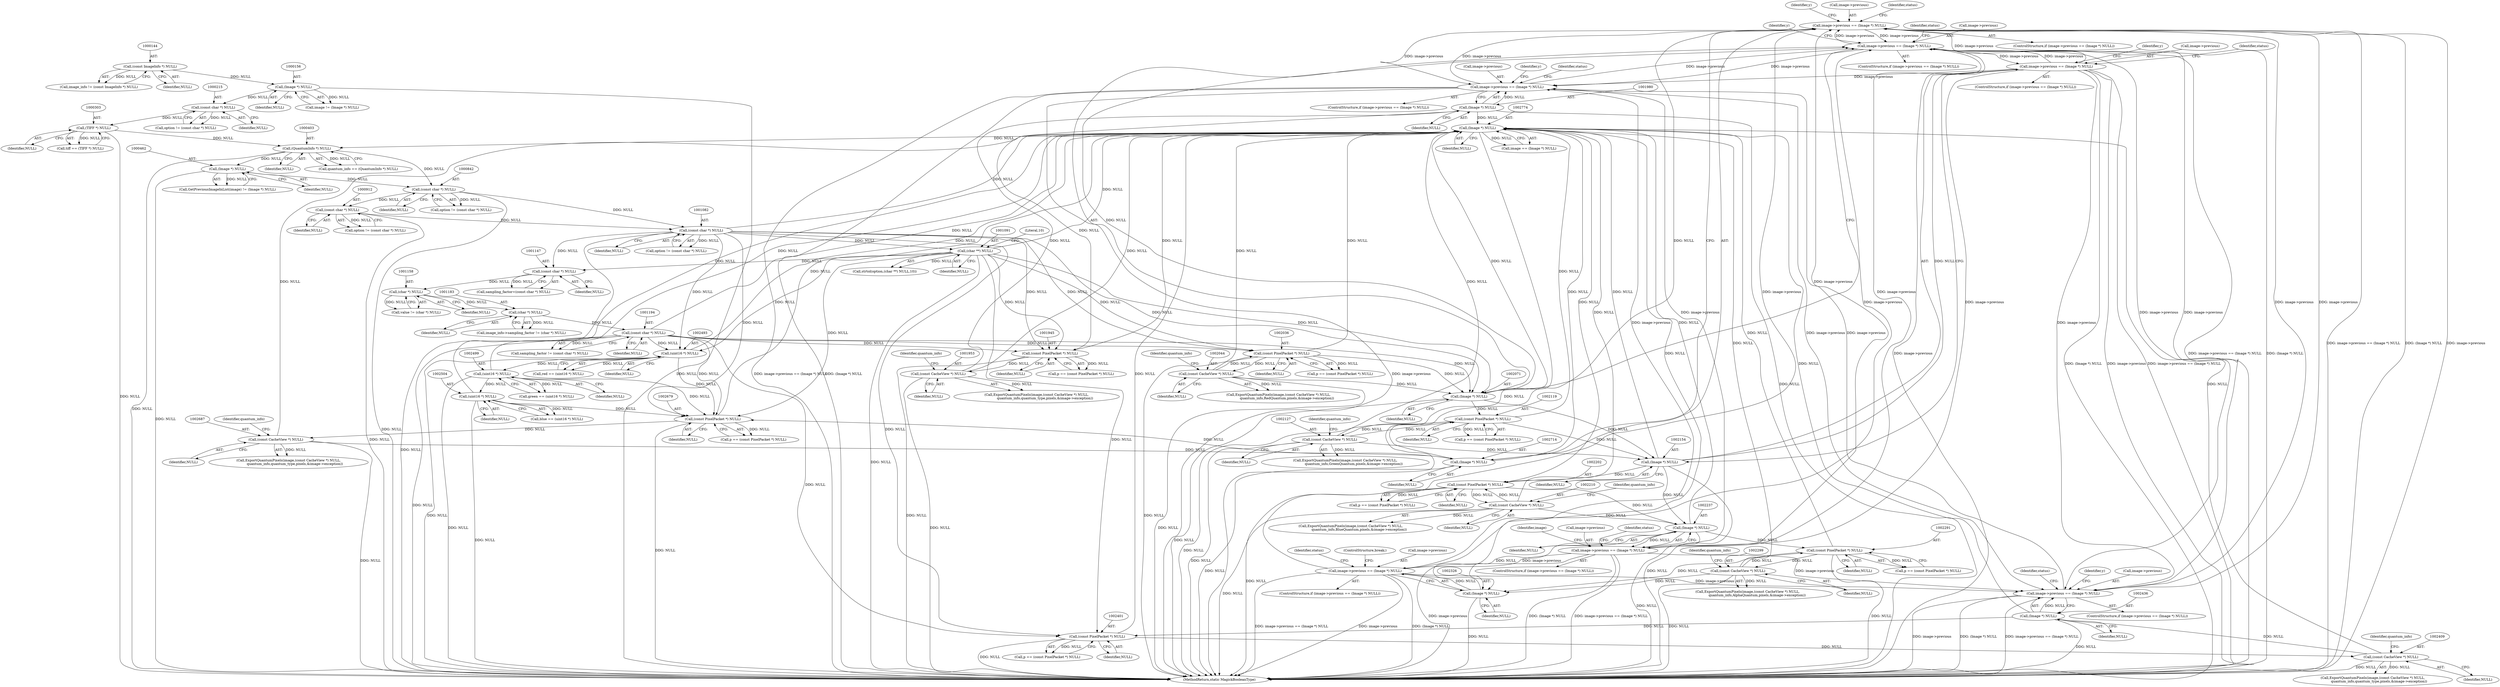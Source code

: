digraph "0_ImageMagick_f983dcdf9c178e0cbc49608a78713c5669aa1bb5@pointer" {
"1002709" [label="(Call,image->previous == (Image *) NULL)"];
"1002149" [label="(Call,image->previous == (Image *) NULL)"];
"1002066" [label="(Call,image->previous == (Image *) NULL)"];
"1001975" [label="(Call,image->previous == (Image *) NULL)"];
"1002321" [label="(Call,image->previous == (Image *) NULL)"];
"1002232" [label="(Call,image->previous == (Image *) NULL)"];
"1002236" [label="(Call,(Image *) NULL)"];
"1002209" [label="(Call,(const CacheView *) NULL)"];
"1002201" [label="(Call,(const PixelPacket *) NULL)"];
"1002153" [label="(Call,(Image *) NULL)"];
"1002070" [label="(Call,(Image *) NULL)"];
"1002043" [label="(Call,(const CacheView *) NULL)"];
"1002035" [label="(Call,(const PixelPacket *) NULL)"];
"1001090" [label="(Call,(char **) NULL)"];
"1001081" [label="(Call,(const char *) NULL)"];
"1000841" [label="(Call,(const char *) NULL)"];
"1000402" [label="(Call,(QuantumInfo *) NULL)"];
"1000302" [label="(Call,(TIFF *) NULL)"];
"1000214" [label="(Call,(const char *) NULL)"];
"1000155" [label="(Call,(Image *) NULL)"];
"1000143" [label="(Call,(const ImageInfo *) NULL)"];
"1002773" [label="(Call,(Image *) NULL)"];
"1002686" [label="(Call,(const CacheView *) NULL)"];
"1002678" [label="(Call,(const PixelPacket *) NULL)"];
"1002503" [label="(Call,(uint16 *) NULL)"];
"1002498" [label="(Call,(uint16 *) NULL)"];
"1002492" [label="(Call,(uint16 *) NULL)"];
"1001193" [label="(Call,(const char *) NULL)"];
"1001182" [label="(Call,(char *) NULL)"];
"1001157" [label="(Call,(char *) NULL)"];
"1001146" [label="(Call,(const char *) NULL)"];
"1002713" [label="(Call,(Image *) NULL)"];
"1001979" [label="(Call,(Image *) NULL)"];
"1001952" [label="(Call,(const CacheView *) NULL)"];
"1001944" [label="(Call,(const PixelPacket *) NULL)"];
"1002118" [label="(Call,(const PixelPacket *) NULL)"];
"1002126" [label="(Call,(const CacheView *) NULL)"];
"1002400" [label="(Call,(const PixelPacket *) NULL)"];
"1002435" [label="(Call,(Image *) NULL)"];
"1002408" [label="(Call,(const CacheView *) NULL)"];
"1002325" [label="(Call,(Image *) NULL)"];
"1002298" [label="(Call,(const CacheView *) NULL)"];
"1002290" [label="(Call,(const PixelPacket *) NULL)"];
"1000461" [label="(Call,(Image *) NULL)"];
"1000911" [label="(Call,(const char *) NULL)"];
"1002431" [label="(Call,image->previous == (Image *) NULL)"];
"1002709" [label="(Call,image->previous == (Image *) NULL)"];
"1001944" [label="(Call,(const PixelPacket *) NULL)"];
"1000141" [label="(Call,image_info != (const ImageInfo *) NULL)"];
"1001146" [label="(Call,(const char *) NULL)"];
"1002380" [label="(Identifier,y)"];
"1002207" [label="(Call,ExportQuantumPixels(image,(const CacheView *) NULL,\n                quantum_info,BlueQuantum,pixels,&image->exception))"];
"1001975" [label="(Call,image->previous == (Image *) NULL)"];
"1002680" [label="(Identifier,NULL)"];
"1002199" [label="(Call,p == (const PixelPacket *) NULL)"];
"1000400" [label="(Call,quantum_info == (QuantumInfo *) NULL)"];
"1002233" [label="(Call,image->previous)"];
"1000302" [label="(Call,(TIFF *) NULL)"];
"1001081" [label="(Call,(const char *) NULL)"];
"1002120" [label="(Identifier,NULL)"];
"1002773" [label="(Call,(Image *) NULL)"];
"1000300" [label="(Call,tiff == (TIFF *) NULL)"];
"1000212" [label="(Call,option != (const char *) NULL)"];
"1000157" [label="(Identifier,NULL)"];
"1002201" [label="(Call,(const PixelPacket *) NULL)"];
"1002437" [label="(Identifier,NULL)"];
"1001950" [label="(Call,ExportQuantumPixels(image,(const CacheView *) NULL,\n                quantum_info,quantum_type,pixels,&image->exception))"];
"1002684" [label="(Call,ExportQuantumPixels(image,(const CacheView *) NULL,\n            quantum_info,quantum_type,pixels,&image->exception))"];
"1000461" [label="(Call,(Image *) NULL)"];
"1000909" [label="(Call,option != (const char *) NULL)"];
"1002241" [label="(Identifier,status)"];
"1002211" [label="(Identifier,NULL)"];
"1002298" [label="(Call,(const CacheView *) NULL)"];
"1001144" [label="(Call,sampling_factor=(const char *) NULL)"];
"1002490" [label="(Call,red == (uint16 *) NULL)"];
"1002041" [label="(Call,ExportQuantumPixels(image,(const CacheView *) NULL,\n                quantum_info,RedQuantum,pixels,&image->exception))"];
"1001093" [label="(Literal,10)"];
"1002678" [label="(Call,(const PixelPacket *) NULL)"];
"1001984" [label="(Identifier,status)"];
"1002325" [label="(Call,(Image *) NULL)"];
"1002155" [label="(Identifier,NULL)"];
"1002713" [label="(Call,(Image *) NULL)"];
"1002320" [label="(ControlStructure,if (image->previous == (Image *) NULL))"];
"1002158" [label="(Identifier,status)"];
"1002771" [label="(Call,image == (Image *) NULL)"];
"1002686" [label="(Call,(const CacheView *) NULL)"];
"1001184" [label="(Identifier,NULL)"];
"1002088" [label="(Identifier,y)"];
"1000839" [label="(Call,option != (const char *) NULL)"];
"1001157" [label="(Call,(char *) NULL)"];
"1001088" [label="(Call,strtol(option,(char **) NULL,10))"];
"1002046" [label="(Identifier,quantum_info)"];
"1002075" [label="(Identifier,status)"];
"1000214" [label="(Call,(const char *) NULL)"];
"1001955" [label="(Identifier,quantum_info)"];
"1001155" [label="(Call,value != (char *) NULL)"];
"1002498" [label="(Call,(uint16 *) NULL)"];
"1001976" [label="(Call,image->previous)"];
"1002203" [label="(Identifier,NULL)"];
"1002658" [label="(Identifier,y)"];
"1002322" [label="(Call,image->previous)"];
"1001946" [label="(Identifier,NULL)"];
"1002118" [label="(Call,(const PixelPacket *) NULL)"];
"1001090" [label="(Call,(char **) NULL)"];
"1000304" [label="(Identifier,NULL)"];
"1002033" [label="(Call,p == (const PixelPacket *) NULL)"];
"1002116" [label="(Call,p == (const PixelPacket *) NULL)"];
"1002066" [label="(Call,image->previous == (Image *) NULL)"];
"1002171" [label="(Identifier,y)"];
"1000402" [label="(Call,(QuantumInfo *) NULL)"];
"1002327" [label="(Identifier,NULL)"];
"1002209" [label="(Call,(const CacheView *) NULL)"];
"1000143" [label="(Call,(const ImageInfo *) NULL)"];
"1002070" [label="(Call,(Image *) NULL)"];
"1002775" [label="(Identifier,NULL)"];
"1002410" [label="(Identifier,NULL)"];
"1002153" [label="(Call,(Image *) NULL)"];
"1002330" [label="(Identifier,status)"];
"1002710" [label="(Call,image->previous)"];
"1002065" [label="(ControlStructure,if (image->previous == (Image *) NULL))"];
"1002321" [label="(Call,image->previous == (Image *) NULL)"];
"1001178" [label="(Call,image_info->sampling_factor != (char *) NULL)"];
"1002501" [label="(Call,blue == (uint16 *) NULL)"];
"1002689" [label="(Identifier,quantum_info)"];
"1001924" [label="(Identifier,y)"];
"1000911" [label="(Call,(const char *) NULL)"];
"1002129" [label="(Identifier,quantum_info)"];
"1002045" [label="(Identifier,NULL)"];
"1002288" [label="(Call,p == (const PixelPacket *) NULL)"];
"1002432" [label="(Call,image->previous)"];
"1002676" [label="(Call,p == (const PixelPacket *) NULL)"];
"1001981" [label="(Identifier,NULL)"];
"1002150" [label="(Call,image->previous)"];
"1000841" [label="(Call,(const char *) NULL)"];
"1002496" [label="(Call,green == (uint16 *) NULL)"];
"1000458" [label="(Call,GetPreviousImageInList(image) != (Image *) NULL)"];
"1002505" [label="(Identifier,NULL)"];
"1002255" [label="(Identifier,image)"];
"1002035" [label="(Call,(const PixelPacket *) NULL)"];
"1002688" [label="(Identifier,NULL)"];
"1000153" [label="(Call,image != (Image *) NULL)"];
"1002715" [label="(Identifier,NULL)"];
"1002492" [label="(Call,(uint16 *) NULL)"];
"1002238" [label="(Identifier,NULL)"];
"1002800" [label="(MethodReturn,static MagickBooleanType)"];
"1001083" [label="(Identifier,NULL)"];
"1002406" [label="(Call,ExportQuantumPixels(image,(const CacheView *) NULL,\n            quantum_info,quantum_type,pixels,&image->exception))"];
"1002232" [label="(Call,image->previous == (Image *) NULL)"];
"1002126" [label="(Call,(const CacheView *) NULL)"];
"1002398" [label="(Call,p == (const PixelPacket *) NULL)"];
"1002402" [label="(Identifier,NULL)"];
"1002236" [label="(Call,(Image *) NULL)"];
"1001193" [label="(Call,(const char *) NULL)"];
"1001974" [label="(ControlStructure,if (image->previous == (Image *) NULL))"];
"1001191" [label="(Call,sampling_factor != (const char *) NULL)"];
"1002709" [label="(Call,image->previous == (Image *) NULL)"];
"1002494" [label="(Identifier,NULL)"];
"1002430" [label="(ControlStructure,if (image->previous == (Image *) NULL))"];
"1001954" [label="(Identifier,NULL)"];
"1002290" [label="(Call,(const PixelPacket *) NULL)"];
"1000145" [label="(Identifier,NULL)"];
"1002708" [label="(ControlStructure,if (image->previous == (Image *) NULL))"];
"1002128" [label="(Identifier,NULL)"];
"1002124" [label="(Call,ExportQuantumPixels(image,(const CacheView *) NULL,\n                quantum_info,GreenQuantum,pixels,&image->exception))"];
"1002500" [label="(Identifier,NULL)"];
"1001182" [label="(Call,(char *) NULL)"];
"1002296" [label="(Call,ExportQuantumPixels(image,(const CacheView *) NULL,\n                  quantum_info,AlphaQuantum,pixels,&image->exception))"];
"1002300" [label="(Identifier,NULL)"];
"1001979" [label="(Call,(Image *) NULL)"];
"1002301" [label="(Identifier,quantum_info)"];
"1002718" [label="(Identifier,status)"];
"1000404" [label="(Identifier,NULL)"];
"1002148" [label="(ControlStructure,if (image->previous == (Image *) NULL))"];
"1002037" [label="(Identifier,NULL)"];
"1002408" [label="(Call,(const CacheView *) NULL)"];
"1002292" [label="(Identifier,NULL)"];
"1001942" [label="(Call,p == (const PixelPacket *) NULL)"];
"1002503" [label="(Call,(uint16 *) NULL)"];
"1000913" [label="(Identifier,NULL)"];
"1002411" [label="(Identifier,quantum_info)"];
"1001159" [label="(Identifier,NULL)"];
"1000216" [label="(Identifier,NULL)"];
"1002435" [label="(Call,(Image *) NULL)"];
"1002072" [label="(Identifier,NULL)"];
"1002440" [label="(Identifier,status)"];
"1001148" [label="(Identifier,NULL)"];
"1001079" [label="(Call,option != (const char *) NULL)"];
"1001092" [label="(Identifier,NULL)"];
"1002212" [label="(Identifier,quantum_info)"];
"1000463" [label="(Identifier,NULL)"];
"1002431" [label="(Call,image->previous == (Image *) NULL)"];
"1002149" [label="(Call,image->previous == (Image *) NULL)"];
"1002341" [label="(ControlStructure,break;)"];
"1000843" [label="(Identifier,NULL)"];
"1000155" [label="(Call,(Image *) NULL)"];
"1002067" [label="(Call,image->previous)"];
"1002043" [label="(Call,(const CacheView *) NULL)"];
"1002400" [label="(Call,(const PixelPacket *) NULL)"];
"1002231" [label="(ControlStructure,if (image->previous == (Image *) NULL))"];
"1001952" [label="(Call,(const CacheView *) NULL)"];
"1001195" [label="(Identifier,NULL)"];
"1002709" -> "1002708"  [label="AST: "];
"1002709" -> "1002713"  [label="CFG: "];
"1002710" -> "1002709"  [label="AST: "];
"1002713" -> "1002709"  [label="AST: "];
"1002718" -> "1002709"  [label="CFG: "];
"1002658" -> "1002709"  [label="CFG: "];
"1002709" -> "1002800"  [label="DDG: image->previous == (Image *) NULL"];
"1002709" -> "1002800"  [label="DDG: (Image *) NULL"];
"1002709" -> "1002800"  [label="DDG: image->previous"];
"1002709" -> "1001975"  [label="DDG: image->previous"];
"1002709" -> "1002066"  [label="DDG: image->previous"];
"1002709" -> "1002431"  [label="DDG: image->previous"];
"1002149" -> "1002709"  [label="DDG: image->previous"];
"1001975" -> "1002709"  [label="DDG: image->previous"];
"1002321" -> "1002709"  [label="DDG: image->previous"];
"1002232" -> "1002709"  [label="DDG: image->previous"];
"1002431" -> "1002709"  [label="DDG: image->previous"];
"1002066" -> "1002709"  [label="DDG: image->previous"];
"1002713" -> "1002709"  [label="DDG: NULL"];
"1002149" -> "1002148"  [label="AST: "];
"1002149" -> "1002153"  [label="CFG: "];
"1002150" -> "1002149"  [label="AST: "];
"1002153" -> "1002149"  [label="AST: "];
"1002158" -> "1002149"  [label="CFG: "];
"1002171" -> "1002149"  [label="CFG: "];
"1002149" -> "1002800"  [label="DDG: (Image *) NULL"];
"1002149" -> "1002800"  [label="DDG: image->previous"];
"1002149" -> "1002800"  [label="DDG: image->previous == (Image *) NULL"];
"1002149" -> "1001975"  [label="DDG: image->previous"];
"1002149" -> "1002066"  [label="DDG: image->previous"];
"1002066" -> "1002149"  [label="DDG: image->previous"];
"1002153" -> "1002149"  [label="DDG: NULL"];
"1002149" -> "1002232"  [label="DDG: image->previous"];
"1002149" -> "1002431"  [label="DDG: image->previous"];
"1002066" -> "1002065"  [label="AST: "];
"1002066" -> "1002070"  [label="CFG: "];
"1002067" -> "1002066"  [label="AST: "];
"1002070" -> "1002066"  [label="AST: "];
"1002075" -> "1002066"  [label="CFG: "];
"1002088" -> "1002066"  [label="CFG: "];
"1002066" -> "1002800"  [label="DDG: image->previous"];
"1002066" -> "1002800"  [label="DDG: image->previous == (Image *) NULL"];
"1002066" -> "1002800"  [label="DDG: (Image *) NULL"];
"1002066" -> "1001975"  [label="DDG: image->previous"];
"1001975" -> "1002066"  [label="DDG: image->previous"];
"1002321" -> "1002066"  [label="DDG: image->previous"];
"1002232" -> "1002066"  [label="DDG: image->previous"];
"1002431" -> "1002066"  [label="DDG: image->previous"];
"1002070" -> "1002066"  [label="DDG: NULL"];
"1002066" -> "1002431"  [label="DDG: image->previous"];
"1001975" -> "1001974"  [label="AST: "];
"1001975" -> "1001979"  [label="CFG: "];
"1001976" -> "1001975"  [label="AST: "];
"1001979" -> "1001975"  [label="AST: "];
"1001984" -> "1001975"  [label="CFG: "];
"1001924" -> "1001975"  [label="CFG: "];
"1001975" -> "1002800"  [label="DDG: image->previous == (Image *) NULL"];
"1001975" -> "1002800"  [label="DDG: (Image *) NULL"];
"1001975" -> "1002800"  [label="DDG: image->previous"];
"1002321" -> "1001975"  [label="DDG: image->previous"];
"1002232" -> "1001975"  [label="DDG: image->previous"];
"1002431" -> "1001975"  [label="DDG: image->previous"];
"1001979" -> "1001975"  [label="DDG: NULL"];
"1001975" -> "1002431"  [label="DDG: image->previous"];
"1002321" -> "1002320"  [label="AST: "];
"1002321" -> "1002325"  [label="CFG: "];
"1002322" -> "1002321"  [label="AST: "];
"1002325" -> "1002321"  [label="AST: "];
"1002330" -> "1002321"  [label="CFG: "];
"1002341" -> "1002321"  [label="CFG: "];
"1002321" -> "1002800"  [label="DDG: image->previous == (Image *) NULL"];
"1002321" -> "1002800"  [label="DDG: image->previous"];
"1002321" -> "1002800"  [label="DDG: (Image *) NULL"];
"1002232" -> "1002321"  [label="DDG: image->previous"];
"1002325" -> "1002321"  [label="DDG: NULL"];
"1002321" -> "1002431"  [label="DDG: image->previous"];
"1002232" -> "1002231"  [label="AST: "];
"1002232" -> "1002236"  [label="CFG: "];
"1002233" -> "1002232"  [label="AST: "];
"1002236" -> "1002232"  [label="AST: "];
"1002241" -> "1002232"  [label="CFG: "];
"1002255" -> "1002232"  [label="CFG: "];
"1002232" -> "1002800"  [label="DDG: image->previous"];
"1002232" -> "1002800"  [label="DDG: (Image *) NULL"];
"1002232" -> "1002800"  [label="DDG: image->previous == (Image *) NULL"];
"1002236" -> "1002232"  [label="DDG: NULL"];
"1002232" -> "1002431"  [label="DDG: image->previous"];
"1002236" -> "1002238"  [label="CFG: "];
"1002237" -> "1002236"  [label="AST: "];
"1002238" -> "1002236"  [label="AST: "];
"1002236" -> "1002800"  [label="DDG: NULL"];
"1002209" -> "1002236"  [label="DDG: NULL"];
"1002153" -> "1002236"  [label="DDG: NULL"];
"1002201" -> "1002236"  [label="DDG: NULL"];
"1002236" -> "1002290"  [label="DDG: NULL"];
"1002236" -> "1002325"  [label="DDG: NULL"];
"1002236" -> "1002773"  [label="DDG: NULL"];
"1002209" -> "1002207"  [label="AST: "];
"1002209" -> "1002211"  [label="CFG: "];
"1002210" -> "1002209"  [label="AST: "];
"1002211" -> "1002209"  [label="AST: "];
"1002212" -> "1002209"  [label="CFG: "];
"1002209" -> "1002800"  [label="DDG: NULL"];
"1002209" -> "1002201"  [label="DDG: NULL"];
"1002209" -> "1002207"  [label="DDG: NULL"];
"1002201" -> "1002209"  [label="DDG: NULL"];
"1002209" -> "1002773"  [label="DDG: NULL"];
"1002201" -> "1002199"  [label="AST: "];
"1002201" -> "1002203"  [label="CFG: "];
"1002202" -> "1002201"  [label="AST: "];
"1002203" -> "1002201"  [label="AST: "];
"1002199" -> "1002201"  [label="CFG: "];
"1002201" -> "1002800"  [label="DDG: NULL"];
"1002201" -> "1002199"  [label="DDG: NULL"];
"1002153" -> "1002201"  [label="DDG: NULL"];
"1002201" -> "1002773"  [label="DDG: NULL"];
"1002153" -> "1002155"  [label="CFG: "];
"1002154" -> "1002153"  [label="AST: "];
"1002155" -> "1002153"  [label="AST: "];
"1002153" -> "1002800"  [label="DDG: NULL"];
"1002070" -> "1002153"  [label="DDG: NULL"];
"1002126" -> "1002153"  [label="DDG: NULL"];
"1002118" -> "1002153"  [label="DDG: NULL"];
"1002153" -> "1002773"  [label="DDG: NULL"];
"1002070" -> "1002072"  [label="CFG: "];
"1002071" -> "1002070"  [label="AST: "];
"1002072" -> "1002070"  [label="AST: "];
"1002070" -> "1002800"  [label="DDG: NULL"];
"1002043" -> "1002070"  [label="DDG: NULL"];
"1001090" -> "1002070"  [label="DDG: NULL"];
"1002035" -> "1002070"  [label="DDG: NULL"];
"1001193" -> "1002070"  [label="DDG: NULL"];
"1001081" -> "1002070"  [label="DDG: NULL"];
"1002070" -> "1002118"  [label="DDG: NULL"];
"1002070" -> "1002773"  [label="DDG: NULL"];
"1002043" -> "1002041"  [label="AST: "];
"1002043" -> "1002045"  [label="CFG: "];
"1002044" -> "1002043"  [label="AST: "];
"1002045" -> "1002043"  [label="AST: "];
"1002046" -> "1002043"  [label="CFG: "];
"1002043" -> "1002800"  [label="DDG: NULL"];
"1002043" -> "1002035"  [label="DDG: NULL"];
"1002043" -> "1002041"  [label="DDG: NULL"];
"1002035" -> "1002043"  [label="DDG: NULL"];
"1002043" -> "1002773"  [label="DDG: NULL"];
"1002035" -> "1002033"  [label="AST: "];
"1002035" -> "1002037"  [label="CFG: "];
"1002036" -> "1002035"  [label="AST: "];
"1002037" -> "1002035"  [label="AST: "];
"1002033" -> "1002035"  [label="CFG: "];
"1002035" -> "1002800"  [label="DDG: NULL"];
"1002035" -> "1002033"  [label="DDG: NULL"];
"1001090" -> "1002035"  [label="DDG: NULL"];
"1001193" -> "1002035"  [label="DDG: NULL"];
"1001081" -> "1002035"  [label="DDG: NULL"];
"1002035" -> "1002773"  [label="DDG: NULL"];
"1001090" -> "1001088"  [label="AST: "];
"1001090" -> "1001092"  [label="CFG: "];
"1001091" -> "1001090"  [label="AST: "];
"1001092" -> "1001090"  [label="AST: "];
"1001093" -> "1001090"  [label="CFG: "];
"1001090" -> "1002800"  [label="DDG: NULL"];
"1001090" -> "1001088"  [label="DDG: NULL"];
"1001081" -> "1001090"  [label="DDG: NULL"];
"1001090" -> "1001146"  [label="DDG: NULL"];
"1001090" -> "1001944"  [label="DDG: NULL"];
"1001090" -> "1002400"  [label="DDG: NULL"];
"1001090" -> "1002492"  [label="DDG: NULL"];
"1001090" -> "1002678"  [label="DDG: NULL"];
"1001090" -> "1002773"  [label="DDG: NULL"];
"1001081" -> "1001079"  [label="AST: "];
"1001081" -> "1001083"  [label="CFG: "];
"1001082" -> "1001081"  [label="AST: "];
"1001083" -> "1001081"  [label="AST: "];
"1001079" -> "1001081"  [label="CFG: "];
"1001081" -> "1002800"  [label="DDG: NULL"];
"1001081" -> "1001079"  [label="DDG: NULL"];
"1000841" -> "1001081"  [label="DDG: NULL"];
"1000911" -> "1001081"  [label="DDG: NULL"];
"1001081" -> "1001146"  [label="DDG: NULL"];
"1001081" -> "1001944"  [label="DDG: NULL"];
"1001081" -> "1002400"  [label="DDG: NULL"];
"1001081" -> "1002492"  [label="DDG: NULL"];
"1001081" -> "1002678"  [label="DDG: NULL"];
"1001081" -> "1002773"  [label="DDG: NULL"];
"1000841" -> "1000839"  [label="AST: "];
"1000841" -> "1000843"  [label="CFG: "];
"1000842" -> "1000841"  [label="AST: "];
"1000843" -> "1000841"  [label="AST: "];
"1000839" -> "1000841"  [label="CFG: "];
"1000841" -> "1002800"  [label="DDG: NULL"];
"1000841" -> "1000839"  [label="DDG: NULL"];
"1000402" -> "1000841"  [label="DDG: NULL"];
"1000461" -> "1000841"  [label="DDG: NULL"];
"1000841" -> "1000911"  [label="DDG: NULL"];
"1000402" -> "1000400"  [label="AST: "];
"1000402" -> "1000404"  [label="CFG: "];
"1000403" -> "1000402"  [label="AST: "];
"1000404" -> "1000402"  [label="AST: "];
"1000400" -> "1000402"  [label="CFG: "];
"1000402" -> "1002800"  [label="DDG: NULL"];
"1000402" -> "1000400"  [label="DDG: NULL"];
"1000302" -> "1000402"  [label="DDG: NULL"];
"1002773" -> "1000402"  [label="DDG: NULL"];
"1000402" -> "1000461"  [label="DDG: NULL"];
"1000302" -> "1000300"  [label="AST: "];
"1000302" -> "1000304"  [label="CFG: "];
"1000303" -> "1000302"  [label="AST: "];
"1000304" -> "1000302"  [label="AST: "];
"1000300" -> "1000302"  [label="CFG: "];
"1000302" -> "1002800"  [label="DDG: NULL"];
"1000302" -> "1000300"  [label="DDG: NULL"];
"1000214" -> "1000302"  [label="DDG: NULL"];
"1000214" -> "1000212"  [label="AST: "];
"1000214" -> "1000216"  [label="CFG: "];
"1000215" -> "1000214"  [label="AST: "];
"1000216" -> "1000214"  [label="AST: "];
"1000212" -> "1000214"  [label="CFG: "];
"1000214" -> "1000212"  [label="DDG: NULL"];
"1000155" -> "1000214"  [label="DDG: NULL"];
"1000155" -> "1000153"  [label="AST: "];
"1000155" -> "1000157"  [label="CFG: "];
"1000156" -> "1000155"  [label="AST: "];
"1000157" -> "1000155"  [label="AST: "];
"1000153" -> "1000155"  [label="CFG: "];
"1000155" -> "1002800"  [label="DDG: NULL"];
"1000155" -> "1000153"  [label="DDG: NULL"];
"1000143" -> "1000155"  [label="DDG: NULL"];
"1000143" -> "1000141"  [label="AST: "];
"1000143" -> "1000145"  [label="CFG: "];
"1000144" -> "1000143"  [label="AST: "];
"1000145" -> "1000143"  [label="AST: "];
"1000141" -> "1000143"  [label="CFG: "];
"1000143" -> "1000141"  [label="DDG: NULL"];
"1002773" -> "1002771"  [label="AST: "];
"1002773" -> "1002775"  [label="CFG: "];
"1002774" -> "1002773"  [label="AST: "];
"1002775" -> "1002773"  [label="AST: "];
"1002771" -> "1002773"  [label="CFG: "];
"1002773" -> "1002800"  [label="DDG: NULL"];
"1002773" -> "1002771"  [label="DDG: NULL"];
"1002686" -> "1002773"  [label="DDG: NULL"];
"1002498" -> "1002773"  [label="DDG: NULL"];
"1002713" -> "1002773"  [label="DDG: NULL"];
"1001979" -> "1002773"  [label="DDG: NULL"];
"1002492" -> "1002773"  [label="DDG: NULL"];
"1002118" -> "1002773"  [label="DDG: NULL"];
"1002400" -> "1002773"  [label="DDG: NULL"];
"1001944" -> "1002773"  [label="DDG: NULL"];
"1002325" -> "1002773"  [label="DDG: NULL"];
"1001952" -> "1002773"  [label="DDG: NULL"];
"1002678" -> "1002773"  [label="DDG: NULL"];
"1002503" -> "1002773"  [label="DDG: NULL"];
"1002126" -> "1002773"  [label="DDG: NULL"];
"1002298" -> "1002773"  [label="DDG: NULL"];
"1002408" -> "1002773"  [label="DDG: NULL"];
"1001193" -> "1002773"  [label="DDG: NULL"];
"1002435" -> "1002773"  [label="DDG: NULL"];
"1002290" -> "1002773"  [label="DDG: NULL"];
"1002686" -> "1002684"  [label="AST: "];
"1002686" -> "1002688"  [label="CFG: "];
"1002687" -> "1002686"  [label="AST: "];
"1002688" -> "1002686"  [label="AST: "];
"1002689" -> "1002686"  [label="CFG: "];
"1002686" -> "1002800"  [label="DDG: NULL"];
"1002686" -> "1002684"  [label="DDG: NULL"];
"1002678" -> "1002686"  [label="DDG: NULL"];
"1002686" -> "1002713"  [label="DDG: NULL"];
"1002678" -> "1002676"  [label="AST: "];
"1002678" -> "1002680"  [label="CFG: "];
"1002679" -> "1002678"  [label="AST: "];
"1002680" -> "1002678"  [label="AST: "];
"1002676" -> "1002678"  [label="CFG: "];
"1002678" -> "1002800"  [label="DDG: NULL"];
"1002678" -> "1002676"  [label="DDG: NULL"];
"1002503" -> "1002678"  [label="DDG: NULL"];
"1002498" -> "1002678"  [label="DDG: NULL"];
"1002713" -> "1002678"  [label="DDG: NULL"];
"1002492" -> "1002678"  [label="DDG: NULL"];
"1001193" -> "1002678"  [label="DDG: NULL"];
"1002503" -> "1002501"  [label="AST: "];
"1002503" -> "1002505"  [label="CFG: "];
"1002504" -> "1002503"  [label="AST: "];
"1002505" -> "1002503"  [label="AST: "];
"1002501" -> "1002503"  [label="CFG: "];
"1002503" -> "1002800"  [label="DDG: NULL"];
"1002503" -> "1002501"  [label="DDG: NULL"];
"1002498" -> "1002503"  [label="DDG: NULL"];
"1002498" -> "1002496"  [label="AST: "];
"1002498" -> "1002500"  [label="CFG: "];
"1002499" -> "1002498"  [label="AST: "];
"1002500" -> "1002498"  [label="AST: "];
"1002496" -> "1002498"  [label="CFG: "];
"1002498" -> "1002800"  [label="DDG: NULL"];
"1002498" -> "1002496"  [label="DDG: NULL"];
"1002492" -> "1002498"  [label="DDG: NULL"];
"1002492" -> "1002490"  [label="AST: "];
"1002492" -> "1002494"  [label="CFG: "];
"1002493" -> "1002492"  [label="AST: "];
"1002494" -> "1002492"  [label="AST: "];
"1002490" -> "1002492"  [label="CFG: "];
"1002492" -> "1002800"  [label="DDG: NULL"];
"1002492" -> "1002490"  [label="DDG: NULL"];
"1001193" -> "1002492"  [label="DDG: NULL"];
"1001193" -> "1001191"  [label="AST: "];
"1001193" -> "1001195"  [label="CFG: "];
"1001194" -> "1001193"  [label="AST: "];
"1001195" -> "1001193"  [label="AST: "];
"1001191" -> "1001193"  [label="CFG: "];
"1001193" -> "1002800"  [label="DDG: NULL"];
"1001193" -> "1001191"  [label="DDG: NULL"];
"1001182" -> "1001193"  [label="DDG: NULL"];
"1001193" -> "1001944"  [label="DDG: NULL"];
"1001193" -> "1002400"  [label="DDG: NULL"];
"1001182" -> "1001178"  [label="AST: "];
"1001182" -> "1001184"  [label="CFG: "];
"1001183" -> "1001182"  [label="AST: "];
"1001184" -> "1001182"  [label="AST: "];
"1001178" -> "1001182"  [label="CFG: "];
"1001182" -> "1001178"  [label="DDG: NULL"];
"1001157" -> "1001182"  [label="DDG: NULL"];
"1001157" -> "1001155"  [label="AST: "];
"1001157" -> "1001159"  [label="CFG: "];
"1001158" -> "1001157"  [label="AST: "];
"1001159" -> "1001157"  [label="AST: "];
"1001155" -> "1001157"  [label="CFG: "];
"1001157" -> "1001155"  [label="DDG: NULL"];
"1001146" -> "1001157"  [label="DDG: NULL"];
"1001146" -> "1001144"  [label="AST: "];
"1001146" -> "1001148"  [label="CFG: "];
"1001147" -> "1001146"  [label="AST: "];
"1001148" -> "1001146"  [label="AST: "];
"1001144" -> "1001146"  [label="CFG: "];
"1001146" -> "1001144"  [label="DDG: NULL"];
"1002713" -> "1002715"  [label="CFG: "];
"1002714" -> "1002713"  [label="AST: "];
"1002715" -> "1002713"  [label="AST: "];
"1002713" -> "1002800"  [label="DDG: NULL"];
"1001979" -> "1001981"  [label="CFG: "];
"1001980" -> "1001979"  [label="AST: "];
"1001981" -> "1001979"  [label="AST: "];
"1001979" -> "1002800"  [label="DDG: NULL"];
"1001979" -> "1001944"  [label="DDG: NULL"];
"1001952" -> "1001979"  [label="DDG: NULL"];
"1001952" -> "1001950"  [label="AST: "];
"1001952" -> "1001954"  [label="CFG: "];
"1001953" -> "1001952"  [label="AST: "];
"1001954" -> "1001952"  [label="AST: "];
"1001955" -> "1001952"  [label="CFG: "];
"1001952" -> "1002800"  [label="DDG: NULL"];
"1001952" -> "1001950"  [label="DDG: NULL"];
"1001944" -> "1001952"  [label="DDG: NULL"];
"1001944" -> "1001942"  [label="AST: "];
"1001944" -> "1001946"  [label="CFG: "];
"1001945" -> "1001944"  [label="AST: "];
"1001946" -> "1001944"  [label="AST: "];
"1001942" -> "1001944"  [label="CFG: "];
"1001944" -> "1002800"  [label="DDG: NULL"];
"1001944" -> "1001942"  [label="DDG: NULL"];
"1002118" -> "1002116"  [label="AST: "];
"1002118" -> "1002120"  [label="CFG: "];
"1002119" -> "1002118"  [label="AST: "];
"1002120" -> "1002118"  [label="AST: "];
"1002116" -> "1002118"  [label="CFG: "];
"1002118" -> "1002800"  [label="DDG: NULL"];
"1002118" -> "1002116"  [label="DDG: NULL"];
"1002126" -> "1002118"  [label="DDG: NULL"];
"1002118" -> "1002126"  [label="DDG: NULL"];
"1002126" -> "1002124"  [label="AST: "];
"1002126" -> "1002128"  [label="CFG: "];
"1002127" -> "1002126"  [label="AST: "];
"1002128" -> "1002126"  [label="AST: "];
"1002129" -> "1002126"  [label="CFG: "];
"1002126" -> "1002800"  [label="DDG: NULL"];
"1002126" -> "1002124"  [label="DDG: NULL"];
"1002400" -> "1002398"  [label="AST: "];
"1002400" -> "1002402"  [label="CFG: "];
"1002401" -> "1002400"  [label="AST: "];
"1002402" -> "1002400"  [label="AST: "];
"1002398" -> "1002400"  [label="CFG: "];
"1002400" -> "1002800"  [label="DDG: NULL"];
"1002400" -> "1002398"  [label="DDG: NULL"];
"1002435" -> "1002400"  [label="DDG: NULL"];
"1002400" -> "1002408"  [label="DDG: NULL"];
"1002435" -> "1002431"  [label="AST: "];
"1002435" -> "1002437"  [label="CFG: "];
"1002436" -> "1002435"  [label="AST: "];
"1002437" -> "1002435"  [label="AST: "];
"1002431" -> "1002435"  [label="CFG: "];
"1002435" -> "1002800"  [label="DDG: NULL"];
"1002435" -> "1002431"  [label="DDG: NULL"];
"1002408" -> "1002435"  [label="DDG: NULL"];
"1002408" -> "1002406"  [label="AST: "];
"1002408" -> "1002410"  [label="CFG: "];
"1002409" -> "1002408"  [label="AST: "];
"1002410" -> "1002408"  [label="AST: "];
"1002411" -> "1002408"  [label="CFG: "];
"1002408" -> "1002800"  [label="DDG: NULL"];
"1002408" -> "1002406"  [label="DDG: NULL"];
"1002325" -> "1002327"  [label="CFG: "];
"1002326" -> "1002325"  [label="AST: "];
"1002327" -> "1002325"  [label="AST: "];
"1002325" -> "1002800"  [label="DDG: NULL"];
"1002298" -> "1002325"  [label="DDG: NULL"];
"1002290" -> "1002325"  [label="DDG: NULL"];
"1002298" -> "1002296"  [label="AST: "];
"1002298" -> "1002300"  [label="CFG: "];
"1002299" -> "1002298"  [label="AST: "];
"1002300" -> "1002298"  [label="AST: "];
"1002301" -> "1002298"  [label="CFG: "];
"1002298" -> "1002800"  [label="DDG: NULL"];
"1002298" -> "1002290"  [label="DDG: NULL"];
"1002298" -> "1002296"  [label="DDG: NULL"];
"1002290" -> "1002298"  [label="DDG: NULL"];
"1002290" -> "1002288"  [label="AST: "];
"1002290" -> "1002292"  [label="CFG: "];
"1002291" -> "1002290"  [label="AST: "];
"1002292" -> "1002290"  [label="AST: "];
"1002288" -> "1002290"  [label="CFG: "];
"1002290" -> "1002800"  [label="DDG: NULL"];
"1002290" -> "1002288"  [label="DDG: NULL"];
"1000461" -> "1000458"  [label="AST: "];
"1000461" -> "1000463"  [label="CFG: "];
"1000462" -> "1000461"  [label="AST: "];
"1000463" -> "1000461"  [label="AST: "];
"1000458" -> "1000461"  [label="CFG: "];
"1000461" -> "1002800"  [label="DDG: NULL"];
"1000461" -> "1000458"  [label="DDG: NULL"];
"1000911" -> "1000909"  [label="AST: "];
"1000911" -> "1000913"  [label="CFG: "];
"1000912" -> "1000911"  [label="AST: "];
"1000913" -> "1000911"  [label="AST: "];
"1000909" -> "1000911"  [label="CFG: "];
"1000911" -> "1002800"  [label="DDG: NULL"];
"1000911" -> "1000909"  [label="DDG: NULL"];
"1002431" -> "1002430"  [label="AST: "];
"1002432" -> "1002431"  [label="AST: "];
"1002440" -> "1002431"  [label="CFG: "];
"1002380" -> "1002431"  [label="CFG: "];
"1002431" -> "1002800"  [label="DDG: image->previous"];
"1002431" -> "1002800"  [label="DDG: (Image *) NULL"];
"1002431" -> "1002800"  [label="DDG: image->previous == (Image *) NULL"];
}
